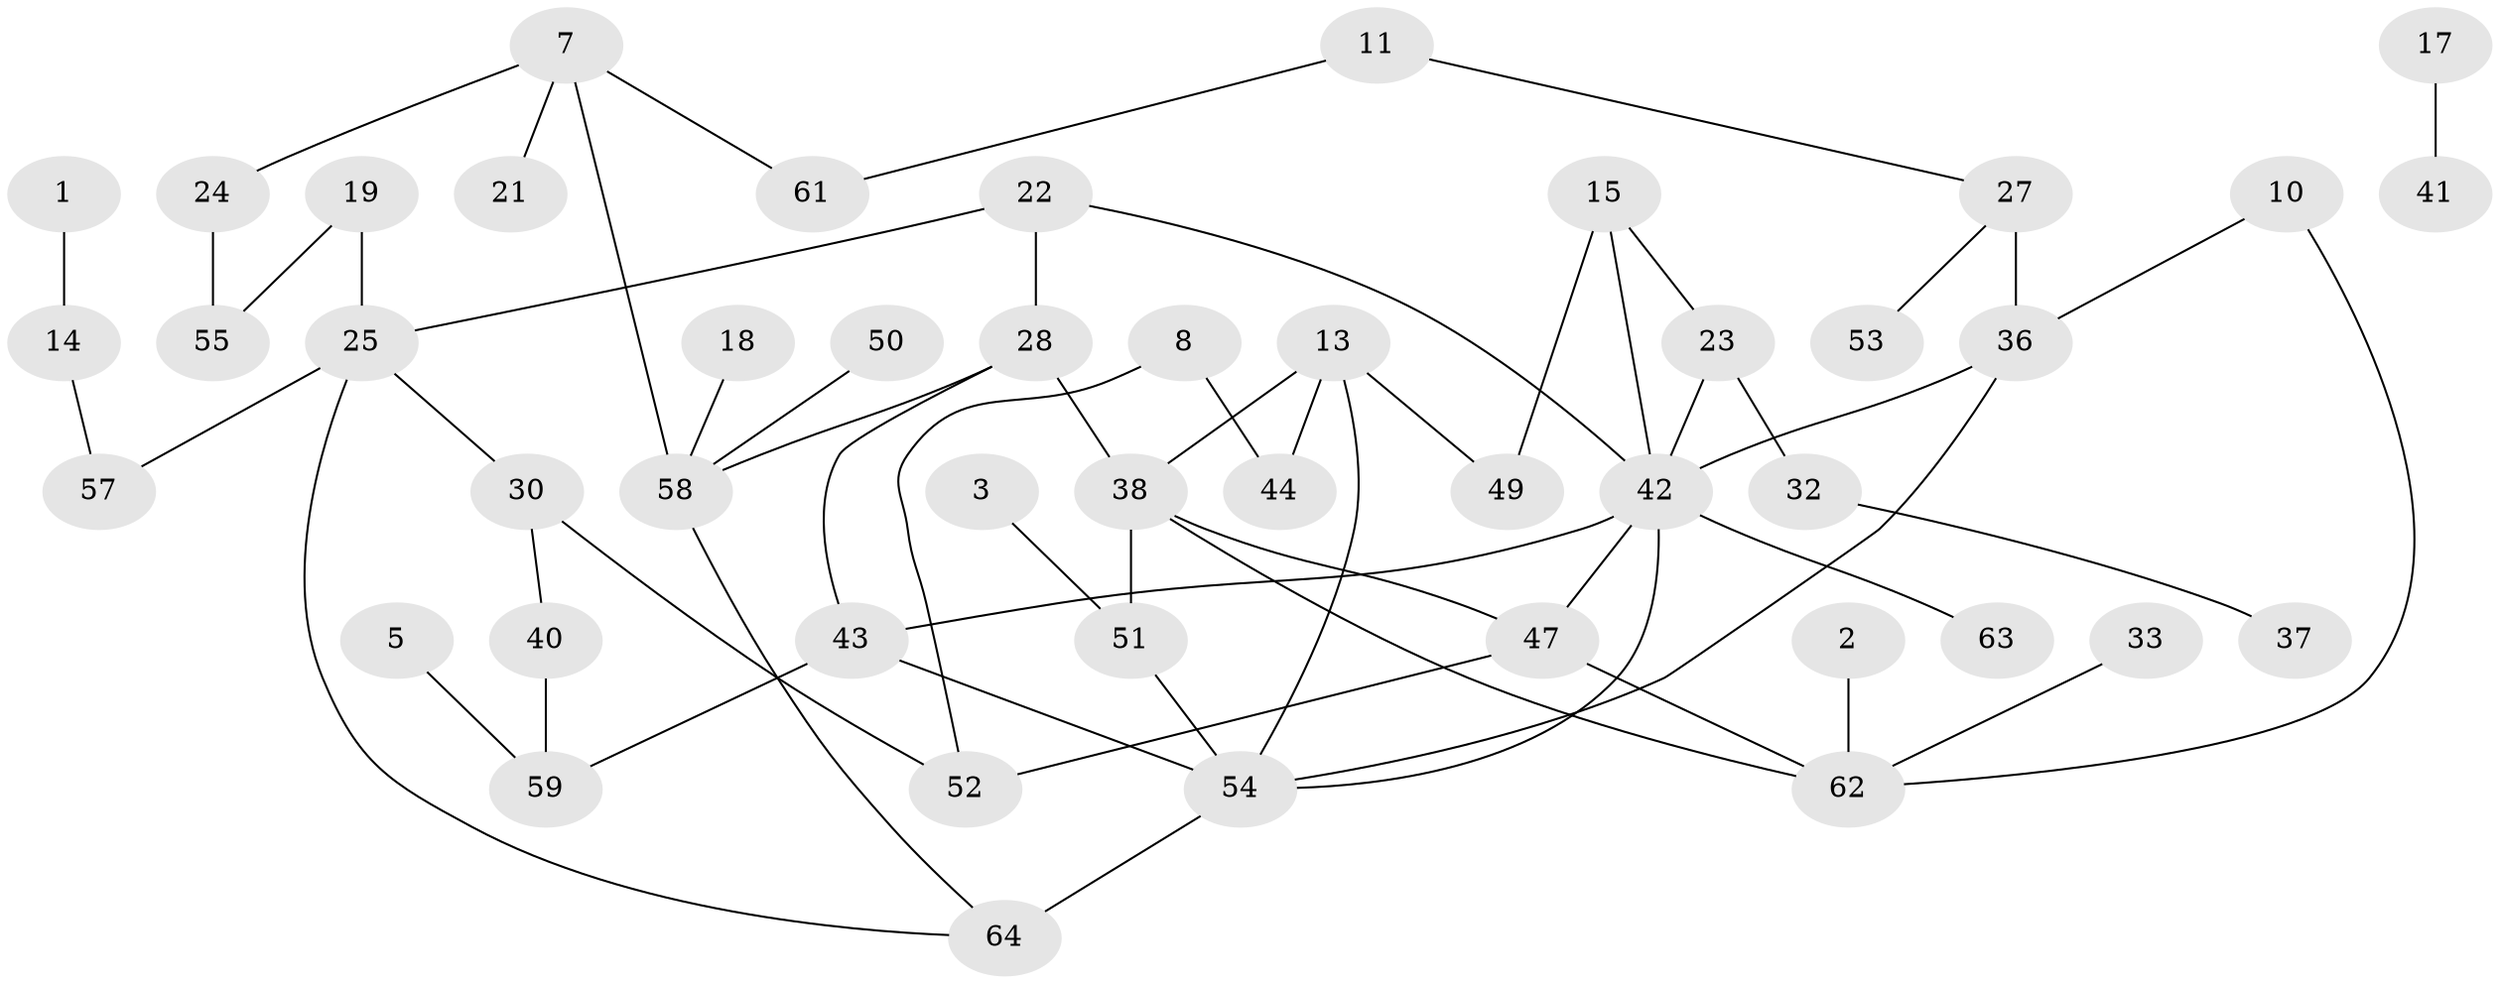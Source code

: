 // original degree distribution, {2: 0.2230769230769231, 3: 0.18461538461538463, 4: 0.09230769230769231, 1: 0.3384615384615385, 0: 0.1, 5: 0.038461538461538464, 6: 0.015384615384615385, 7: 0.007692307692307693}
// Generated by graph-tools (version 1.1) at 2025/00/03/09/25 03:00:40]
// undirected, 47 vertices, 62 edges
graph export_dot {
graph [start="1"]
  node [color=gray90,style=filled];
  1;
  2;
  3;
  5;
  7;
  8;
  10;
  11;
  13;
  14;
  15;
  17;
  18;
  19;
  21;
  22;
  23;
  24;
  25;
  27;
  28;
  30;
  32;
  33;
  36;
  37;
  38;
  40;
  41;
  42;
  43;
  44;
  47;
  49;
  50;
  51;
  52;
  53;
  54;
  55;
  57;
  58;
  59;
  61;
  62;
  63;
  64;
  1 -- 14 [weight=1.0];
  2 -- 62 [weight=1.0];
  3 -- 51 [weight=1.0];
  5 -- 59 [weight=1.0];
  7 -- 21 [weight=1.0];
  7 -- 24 [weight=1.0];
  7 -- 58 [weight=1.0];
  7 -- 61 [weight=1.0];
  8 -- 44 [weight=1.0];
  8 -- 52 [weight=1.0];
  10 -- 36 [weight=1.0];
  10 -- 62 [weight=1.0];
  11 -- 27 [weight=1.0];
  11 -- 61 [weight=1.0];
  13 -- 38 [weight=1.0];
  13 -- 44 [weight=1.0];
  13 -- 49 [weight=1.0];
  13 -- 54 [weight=1.0];
  14 -- 57 [weight=1.0];
  15 -- 23 [weight=1.0];
  15 -- 42 [weight=1.0];
  15 -- 49 [weight=1.0];
  17 -- 41 [weight=1.0];
  18 -- 58 [weight=1.0];
  19 -- 25 [weight=1.0];
  19 -- 55 [weight=1.0];
  22 -- 25 [weight=1.0];
  22 -- 28 [weight=1.0];
  22 -- 42 [weight=1.0];
  23 -- 32 [weight=1.0];
  23 -- 42 [weight=1.0];
  24 -- 55 [weight=1.0];
  25 -- 30 [weight=1.0];
  25 -- 57 [weight=1.0];
  25 -- 64 [weight=1.0];
  27 -- 36 [weight=3.0];
  27 -- 53 [weight=1.0];
  28 -- 38 [weight=2.0];
  28 -- 43 [weight=1.0];
  28 -- 58 [weight=1.0];
  30 -- 40 [weight=1.0];
  30 -- 52 [weight=1.0];
  32 -- 37 [weight=1.0];
  33 -- 62 [weight=1.0];
  36 -- 42 [weight=2.0];
  36 -- 54 [weight=1.0];
  38 -- 47 [weight=1.0];
  38 -- 51 [weight=1.0];
  38 -- 62 [weight=1.0];
  40 -- 59 [weight=1.0];
  42 -- 43 [weight=1.0];
  42 -- 47 [weight=1.0];
  42 -- 54 [weight=2.0];
  42 -- 63 [weight=1.0];
  43 -- 54 [weight=1.0];
  43 -- 59 [weight=1.0];
  47 -- 52 [weight=1.0];
  47 -- 62 [weight=1.0];
  50 -- 58 [weight=1.0];
  51 -- 54 [weight=1.0];
  54 -- 64 [weight=2.0];
  58 -- 64 [weight=1.0];
}
